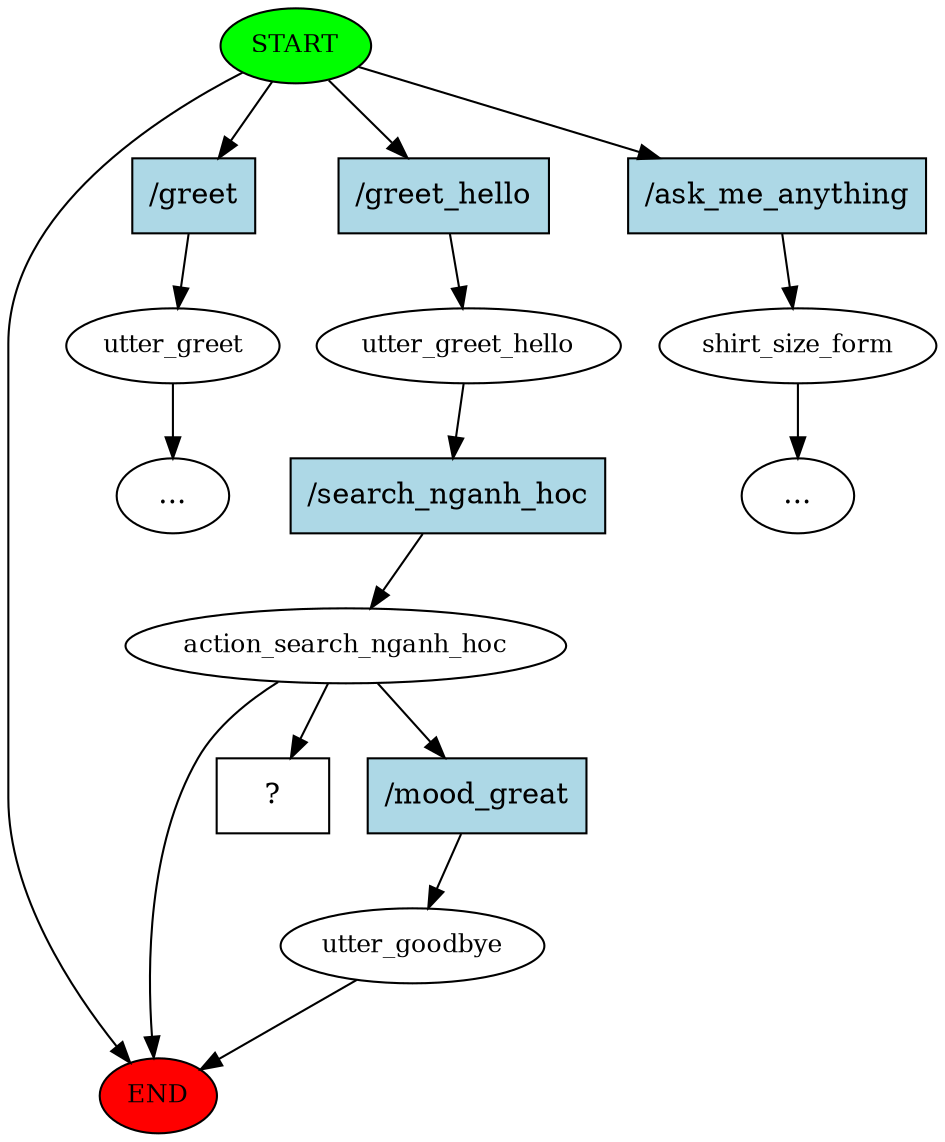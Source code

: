 digraph  {
0 [class="start active", fillcolor=green, fontsize=12, label=START, style=filled];
"-1" [class=end, fillcolor=red, fontsize=12, label=END, style=filled];
1 [class="", fontsize=12, label=utter_greet];
"-5" [class=ellipsis, label="..."];
4 [class=active, fontsize=12, label=utter_greet_hello];
5 [class=active, fontsize=12, label=action_search_nganh_hoc];
6 [class="", fontsize=12, label=utter_goodbye];
7 [class="", fontsize=12, label=shirt_size_form];
"-6" [class=ellipsis, label="..."];
14 [class="intent dashed active", label="  ?  ", shape=rect];
15 [class=intent, fillcolor=lightblue, label="/greet", shape=rect, style=filled];
16 [class="intent active", fillcolor=lightblue, label="/greet_hello", shape=rect, style=filled];
17 [class=intent, fillcolor=lightblue, label="/ask_me_anything", shape=rect, style=filled];
18 [class="intent active", fillcolor=lightblue, label="/search_nganh_hoc", shape=rect, style=filled];
19 [class=intent, fillcolor=lightblue, label="/mood_great", shape=rect, style=filled];
0 -> "-1"  [class="", key=NONE, label=""];
0 -> 15  [class="", key=0];
0 -> 16  [class=active, key=0];
0 -> 17  [class="", key=0];
1 -> "-5"  [class="", key=NONE, label=""];
4 -> 18  [class=active, key=0];
5 -> "-1"  [class="", key=NONE, label=""];
5 -> 14  [class=active, key=NONE, label=""];
5 -> 19  [class="", key=0];
6 -> "-1"  [class="", key=NONE, label=""];
7 -> "-6"  [class="", key=NONE, label=""];
15 -> 1  [class="", key=0];
16 -> 4  [class=active, key=0];
17 -> 7  [class="", key=0];
18 -> 5  [class=active, key=0];
19 -> 6  [class="", key=0];
}

